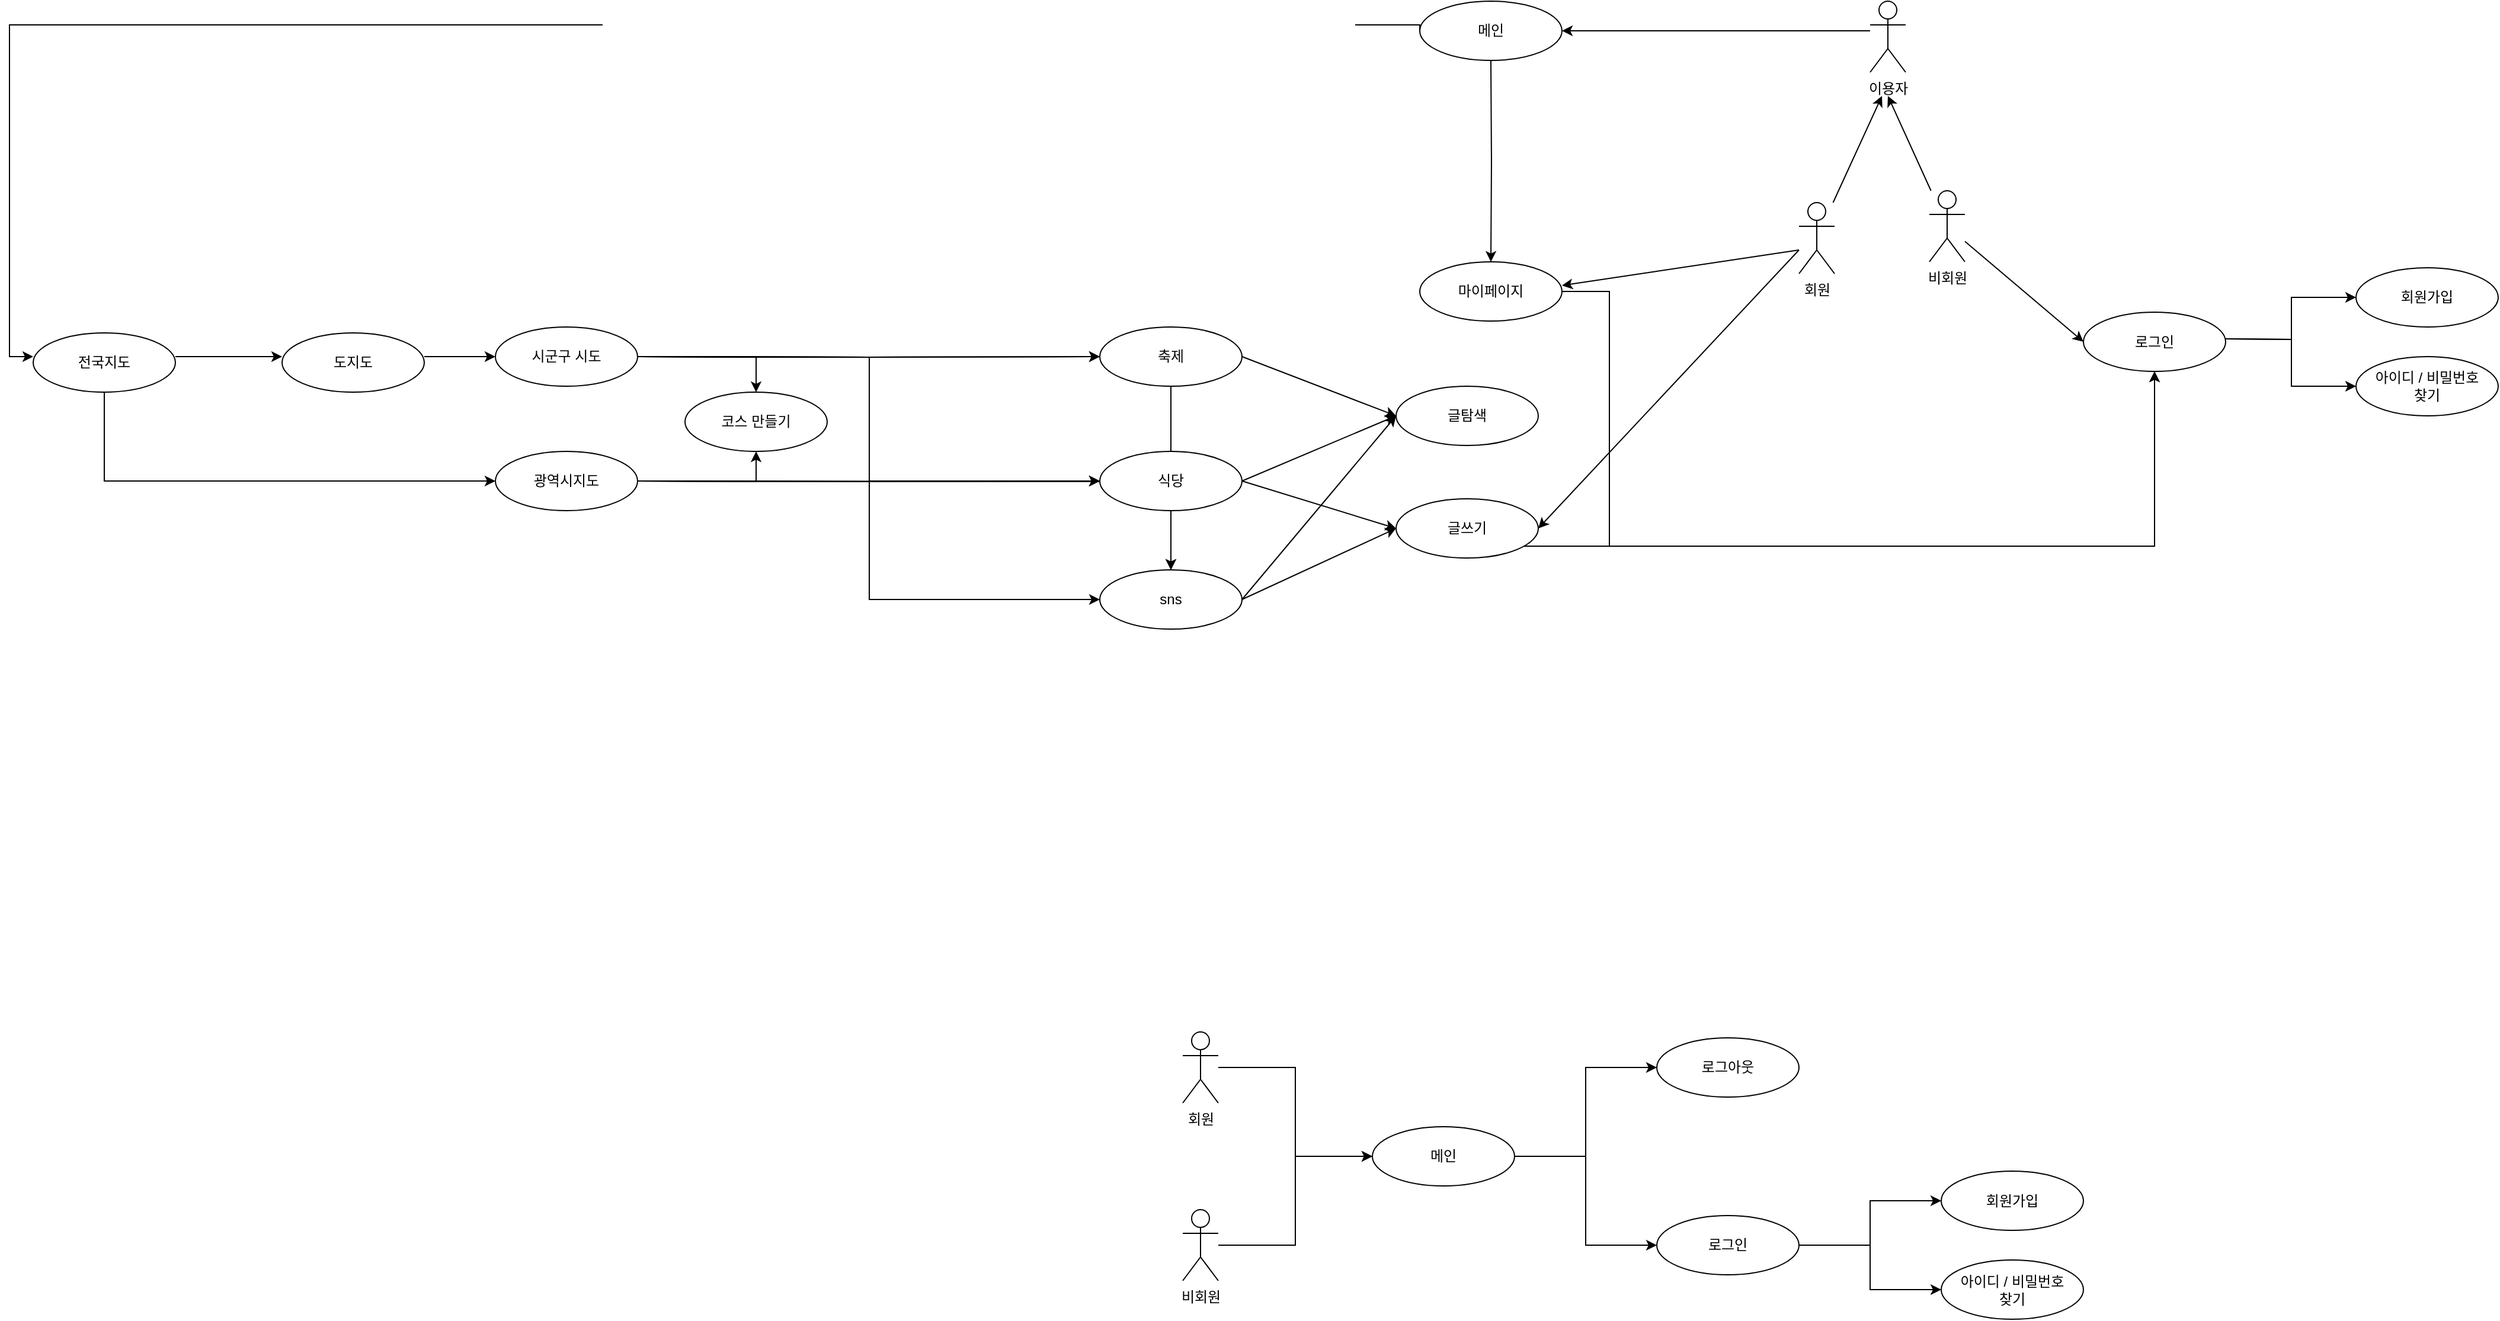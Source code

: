 <mxfile version="21.3.8" type="device">
  <diagram name="페이지-1" id="FJkYnNuwcZ9Sj7oS1rsV">
    <mxGraphModel dx="2390" dy="1327" grid="1" gridSize="10" guides="1" tooltips="1" connect="1" arrows="1" fold="1" page="1" pageScale="1" pageWidth="4681" pageHeight="3300" math="0" shadow="0">
      <root>
        <mxCell id="0" />
        <mxCell id="1" parent="0" />
        <mxCell id="QfG9UjP98lA-rOCOV29d-121" style="edgeStyle=orthogonalEdgeStyle;rounded=0;orthogonalLoop=1;jettySize=auto;html=1;entryX=0;entryY=0.5;entryDx=0;entryDy=0;exitX=0;exitY=0.5;exitDx=0;exitDy=0;" parent="1" source="JOcxVEQmh_a6kJTKSvqY-18" edge="1">
          <mxGeometry relative="1" as="geometry">
            <mxPoint x="1660" y="480" as="sourcePoint" />
            <mxPoint x="430" y="730" as="targetPoint" />
            <Array as="points">
              <mxPoint x="1600" y="450" />
              <mxPoint x="410" y="450" />
              <mxPoint x="410" y="730" />
            </Array>
          </mxGeometry>
        </mxCell>
        <mxCell id="JOcxVEQmh_a6kJTKSvqY-15" style="edgeStyle=orthogonalEdgeStyle;rounded=0;orthogonalLoop=1;jettySize=auto;html=1;entryX=0.5;entryY=0;entryDx=0;entryDy=0;entryPerimeter=0;" edge="1" parent="1" target="JOcxVEQmh_a6kJTKSvqY-17">
          <mxGeometry relative="1" as="geometry">
            <mxPoint x="1660" y="480" as="sourcePoint" />
            <mxPoint x="1660" y="640" as="targetPoint" />
          </mxGeometry>
        </mxCell>
        <mxCell id="QfG9UjP98lA-rOCOV29d-43" style="edgeStyle=orthogonalEdgeStyle;rounded=0;orthogonalLoop=1;jettySize=auto;html=1;entryX=0;entryY=0.5;entryDx=0;entryDy=0;" parent="1" target="QfG9UjP98lA-rOCOV29d-8" edge="1">
          <mxGeometry relative="1" as="geometry">
            <mxPoint x="2280" y="715" as="sourcePoint" />
          </mxGeometry>
        </mxCell>
        <mxCell id="QfG9UjP98lA-rOCOV29d-44" style="edgeStyle=orthogonalEdgeStyle;rounded=0;orthogonalLoop=1;jettySize=auto;html=1;entryX=0;entryY=0.5;entryDx=0;entryDy=0;" parent="1" target="QfG9UjP98lA-rOCOV29d-9" edge="1">
          <mxGeometry relative="1" as="geometry">
            <mxPoint x="2280" y="715" as="sourcePoint" />
          </mxGeometry>
        </mxCell>
        <mxCell id="QfG9UjP98lA-rOCOV29d-20" style="edgeStyle=orthogonalEdgeStyle;rounded=0;orthogonalLoop=1;jettySize=auto;html=1;entryX=0;entryY=0.5;entryDx=0;entryDy=0;" parent="1" edge="1">
          <mxGeometry relative="1" as="geometry">
            <mxPoint x="550" y="730.0" as="sourcePoint" />
            <mxPoint x="640" y="730" as="targetPoint" />
          </mxGeometry>
        </mxCell>
        <mxCell id="QfG9UjP98lA-rOCOV29d-22" style="edgeStyle=orthogonalEdgeStyle;rounded=0;orthogonalLoop=1;jettySize=auto;html=1;entryX=0;entryY=0.5;entryDx=0;entryDy=0;exitX=0.5;exitY=1;exitDx=0;exitDy=0;" parent="1" edge="1">
          <mxGeometry relative="1" as="geometry">
            <Array as="points">
              <mxPoint x="490" y="835" />
            </Array>
            <mxPoint x="490" y="760" as="sourcePoint" />
            <mxPoint x="820" y="835" as="targetPoint" />
          </mxGeometry>
        </mxCell>
        <mxCell id="QfG9UjP98lA-rOCOV29d-8" value="회원가입" style="ellipse;whiteSpace=wrap;html=1;" parent="1" vertex="1">
          <mxGeometry x="2390" y="655" width="120" height="50" as="geometry" />
        </mxCell>
        <mxCell id="QfG9UjP98lA-rOCOV29d-9" value="아이디 / 비밀번호&lt;br&gt;찾기" style="ellipse;whiteSpace=wrap;html=1;" parent="1" vertex="1">
          <mxGeometry x="2390" y="730" width="120" height="50" as="geometry" />
        </mxCell>
        <mxCell id="QfG9UjP98lA-rOCOV29d-27" style="edgeStyle=orthogonalEdgeStyle;rounded=0;orthogonalLoop=1;jettySize=auto;html=1;" parent="1" source="QfG9UjP98lA-rOCOV29d-24" target="QfG9UjP98lA-rOCOV29d-26" edge="1">
          <mxGeometry relative="1" as="geometry" />
        </mxCell>
        <mxCell id="QfG9UjP98lA-rOCOV29d-30" style="edgeStyle=orthogonalEdgeStyle;rounded=0;orthogonalLoop=1;jettySize=auto;html=1;entryX=0;entryY=0.5;entryDx=0;entryDy=0;" parent="1" target="QfG9UjP98lA-rOCOV29d-25" edge="1">
          <mxGeometry relative="1" as="geometry">
            <mxPoint x="940.0" y="835" as="sourcePoint" />
          </mxGeometry>
        </mxCell>
        <mxCell id="QfG9UjP98lA-rOCOV29d-33" style="edgeStyle=orthogonalEdgeStyle;rounded=0;orthogonalLoop=1;jettySize=auto;html=1;" parent="1" target="QfG9UjP98lA-rOCOV29d-25" edge="1">
          <mxGeometry relative="1" as="geometry">
            <mxPoint x="940.0" y="835" as="sourcePoint" />
          </mxGeometry>
        </mxCell>
        <mxCell id="QfG9UjP98lA-rOCOV29d-34" style="edgeStyle=orthogonalEdgeStyle;rounded=0;orthogonalLoop=1;jettySize=auto;html=1;" parent="1" target="QfG9UjP98lA-rOCOV29d-26" edge="1">
          <mxGeometry relative="1" as="geometry">
            <mxPoint x="940.0" y="835.0" as="sourcePoint" />
          </mxGeometry>
        </mxCell>
        <mxCell id="QfG9UjP98lA-rOCOV29d-38" style="edgeStyle=orthogonalEdgeStyle;rounded=0;orthogonalLoop=1;jettySize=auto;html=1;entryX=0.5;entryY=1;entryDx=0;entryDy=0;" parent="1" target="QfG9UjP98lA-rOCOV29d-17" edge="1">
          <mxGeometry relative="1" as="geometry">
            <mxPoint x="940.0" y="835.0" as="sourcePoint" />
          </mxGeometry>
        </mxCell>
        <mxCell id="QfG9UjP98lA-rOCOV29d-29" style="edgeStyle=orthogonalEdgeStyle;rounded=0;orthogonalLoop=1;jettySize=auto;html=1;" parent="1" edge="1">
          <mxGeometry relative="1" as="geometry">
            <mxPoint x="760" y="730.0" as="sourcePoint" />
            <mxPoint x="820" y="730" as="targetPoint" />
          </mxGeometry>
        </mxCell>
        <mxCell id="QfG9UjP98lA-rOCOV29d-18" style="edgeStyle=orthogonalEdgeStyle;rounded=0;orthogonalLoop=1;jettySize=auto;html=1;entryX=0.5;entryY=0;entryDx=0;entryDy=0;" parent="1" target="QfG9UjP98lA-rOCOV29d-17" edge="1">
          <mxGeometry relative="1" as="geometry">
            <mxPoint x="940.0" y="730.0" as="sourcePoint" />
          </mxGeometry>
        </mxCell>
        <mxCell id="QfG9UjP98lA-rOCOV29d-17" value="코스 만들기" style="ellipse;whiteSpace=wrap;html=1;" parent="1" vertex="1">
          <mxGeometry x="980" y="760" width="120" height="50" as="geometry" />
        </mxCell>
        <mxCell id="QfG9UjP98lA-rOCOV29d-96" style="rounded=0;orthogonalLoop=1;jettySize=auto;html=1;entryX=0;entryY=0.5;entryDx=0;entryDy=0;exitX=1;exitY=0.5;exitDx=0;exitDy=0;" parent="1" source="QfG9UjP98lA-rOCOV29d-25" target="QfG9UjP98lA-rOCOV29d-93" edge="1">
          <mxGeometry relative="1" as="geometry" />
        </mxCell>
        <mxCell id="QfG9UjP98lA-rOCOV29d-99" style="rounded=0;orthogonalLoop=1;jettySize=auto;html=1;entryX=0;entryY=0.5;entryDx=0;entryDy=0;exitX=1;exitY=0.5;exitDx=0;exitDy=0;" parent="1" source="QfG9UjP98lA-rOCOV29d-25" target="QfG9UjP98lA-rOCOV29d-92" edge="1">
          <mxGeometry relative="1" as="geometry" />
        </mxCell>
        <mxCell id="QfG9UjP98lA-rOCOV29d-25" value="식당" style="ellipse;whiteSpace=wrap;html=1;" parent="1" vertex="1">
          <mxGeometry x="1330" y="810" width="120" height="50" as="geometry" />
        </mxCell>
        <mxCell id="QfG9UjP98lA-rOCOV29d-97" style="rounded=0;orthogonalLoop=1;jettySize=auto;html=1;entryX=0;entryY=0.5;entryDx=0;entryDy=0;exitX=1;exitY=0.5;exitDx=0;exitDy=0;" parent="1" source="QfG9UjP98lA-rOCOV29d-26" target="QfG9UjP98lA-rOCOV29d-92" edge="1">
          <mxGeometry relative="1" as="geometry" />
        </mxCell>
        <mxCell id="QfG9UjP98lA-rOCOV29d-110" style="rounded=0;orthogonalLoop=1;jettySize=auto;html=1;entryX=0;entryY=0.5;entryDx=0;entryDy=0;exitX=1;exitY=0.5;exitDx=0;exitDy=0;" parent="1" source="QfG9UjP98lA-rOCOV29d-26" target="QfG9UjP98lA-rOCOV29d-93" edge="1">
          <mxGeometry relative="1" as="geometry" />
        </mxCell>
        <mxCell id="QfG9UjP98lA-rOCOV29d-26" value="sns" style="ellipse;whiteSpace=wrap;html=1;" parent="1" vertex="1">
          <mxGeometry x="1330" y="910" width="120" height="50" as="geometry" />
        </mxCell>
        <mxCell id="QfG9UjP98lA-rOCOV29d-31" style="edgeStyle=orthogonalEdgeStyle;rounded=0;orthogonalLoop=1;jettySize=auto;html=1;entryX=0;entryY=0.5;entryDx=0;entryDy=0;" parent="1" target="QfG9UjP98lA-rOCOV29d-25" edge="1">
          <mxGeometry relative="1" as="geometry">
            <mxPoint x="940.0" y="730.0" as="sourcePoint" />
          </mxGeometry>
        </mxCell>
        <mxCell id="QfG9UjP98lA-rOCOV29d-32" style="edgeStyle=orthogonalEdgeStyle;rounded=0;orthogonalLoop=1;jettySize=auto;html=1;entryX=0;entryY=0.5;entryDx=0;entryDy=0;" parent="1" target="QfG9UjP98lA-rOCOV29d-26" edge="1">
          <mxGeometry relative="1" as="geometry">
            <mxPoint x="940.0" y="730.0" as="sourcePoint" />
          </mxGeometry>
        </mxCell>
        <mxCell id="QfG9UjP98lA-rOCOV29d-35" style="edgeStyle=orthogonalEdgeStyle;rounded=0;orthogonalLoop=1;jettySize=auto;html=1;entryX=0;entryY=0.5;entryDx=0;entryDy=0;" parent="1" target="QfG9UjP98lA-rOCOV29d-24" edge="1">
          <mxGeometry relative="1" as="geometry">
            <mxPoint x="940.0" y="730" as="sourcePoint" />
          </mxGeometry>
        </mxCell>
        <mxCell id="QfG9UjP98lA-rOCOV29d-37" value="" style="edgeStyle=orthogonalEdgeStyle;rounded=0;orthogonalLoop=1;jettySize=auto;html=1;" parent="1" target="QfG9UjP98lA-rOCOV29d-24" edge="1">
          <mxGeometry relative="1" as="geometry">
            <mxPoint x="940.0" y="730" as="sourcePoint" />
            <mxPoint x="1390" y="910" as="targetPoint" />
          </mxGeometry>
        </mxCell>
        <mxCell id="QfG9UjP98lA-rOCOV29d-94" style="rounded=0;orthogonalLoop=1;jettySize=auto;html=1;entryX=0;entryY=0.5;entryDx=0;entryDy=0;exitX=1;exitY=0.5;exitDx=0;exitDy=0;" parent="1" source="QfG9UjP98lA-rOCOV29d-24" target="QfG9UjP98lA-rOCOV29d-93" edge="1">
          <mxGeometry relative="1" as="geometry" />
        </mxCell>
        <mxCell id="QfG9UjP98lA-rOCOV29d-24" value="축제" style="ellipse;whiteSpace=wrap;html=1;" parent="1" vertex="1">
          <mxGeometry x="1330" y="705" width="120" height="50" as="geometry" />
        </mxCell>
        <mxCell id="QfG9UjP98lA-rOCOV29d-42" style="edgeStyle=orthogonalEdgeStyle;rounded=0;orthogonalLoop=1;jettySize=auto;html=1;exitX=0.5;exitY=1;exitDx=0;exitDy=0;" parent="1" edge="1">
          <mxGeometry relative="1" as="geometry">
            <mxPoint x="1660" y="700" as="sourcePoint" />
            <mxPoint x="1660" y="700" as="targetPoint" />
          </mxGeometry>
        </mxCell>
        <mxCell id="JOcxVEQmh_a6kJTKSvqY-5" style="rounded=0;orthogonalLoop=1;jettySize=auto;html=1;" edge="1" parent="1" source="QfG9UjP98lA-rOCOV29d-47">
          <mxGeometry relative="1" as="geometry">
            <mxPoint x="1995" y="510" as="targetPoint" />
          </mxGeometry>
        </mxCell>
        <mxCell id="JOcxVEQmh_a6kJTKSvqY-24" style="rounded=0;orthogonalLoop=1;jettySize=auto;html=1;entryX=0;entryY=0.5;entryDx=0;entryDy=0;" edge="1" parent="1" source="QfG9UjP98lA-rOCOV29d-47" target="JOcxVEQmh_a6kJTKSvqY-23">
          <mxGeometry relative="1" as="geometry" />
        </mxCell>
        <mxCell id="QfG9UjP98lA-rOCOV29d-47" value="비회원" style="shape=umlActor;verticalLabelPosition=bottom;verticalAlign=top;html=1;outlineConnect=0;" parent="1" vertex="1">
          <mxGeometry x="2030" y="590" width="30" height="60" as="geometry" />
        </mxCell>
        <mxCell id="JOcxVEQmh_a6kJTKSvqY-26" style="edgeStyle=orthogonalEdgeStyle;rounded=0;orthogonalLoop=1;jettySize=auto;html=1;entryX=0.5;entryY=1;entryDx=0;entryDy=0;" edge="1" parent="1" source="QfG9UjP98lA-rOCOV29d-92" target="JOcxVEQmh_a6kJTKSvqY-23">
          <mxGeometry relative="1" as="geometry">
            <Array as="points">
              <mxPoint x="2220" y="890" />
            </Array>
          </mxGeometry>
        </mxCell>
        <mxCell id="QfG9UjP98lA-rOCOV29d-92" value="글쓰기" style="ellipse;whiteSpace=wrap;html=1;" parent="1" vertex="1">
          <mxGeometry x="1580" y="850" width="120" height="50" as="geometry" />
        </mxCell>
        <mxCell id="QfG9UjP98lA-rOCOV29d-93" value="글탐색" style="ellipse;whiteSpace=wrap;html=1;" parent="1" vertex="1">
          <mxGeometry x="1580" y="755" width="120" height="50" as="geometry" />
        </mxCell>
        <mxCell id="JOcxVEQmh_a6kJTKSvqY-4" style="rounded=0;orthogonalLoop=1;jettySize=auto;html=1;" edge="1" parent="1" source="JOcxVEQmh_a6kJTKSvqY-2">
          <mxGeometry relative="1" as="geometry">
            <mxPoint x="1990" y="510" as="targetPoint" />
          </mxGeometry>
        </mxCell>
        <mxCell id="JOcxVEQmh_a6kJTKSvqY-12" style="rounded=0;orthogonalLoop=1;jettySize=auto;html=1;entryX=1;entryY=0.5;entryDx=0;entryDy=0;" edge="1" parent="1" target="QfG9UjP98lA-rOCOV29d-92">
          <mxGeometry relative="1" as="geometry">
            <mxPoint x="1920" y="640" as="sourcePoint" />
          </mxGeometry>
        </mxCell>
        <mxCell id="JOcxVEQmh_a6kJTKSvqY-16" style="rounded=0;orthogonalLoop=1;jettySize=auto;html=1;entryX=1;entryY=0.5;entryDx=0;entryDy=0;" edge="1" parent="1">
          <mxGeometry relative="1" as="geometry">
            <mxPoint x="1920" y="640" as="sourcePoint" />
            <mxPoint x="1720" y="670" as="targetPoint" />
          </mxGeometry>
        </mxCell>
        <mxCell id="JOcxVEQmh_a6kJTKSvqY-2" value="회원" style="shape=umlActor;verticalLabelPosition=bottom;verticalAlign=top;html=1;outlineConnect=0;" vertex="1" parent="1">
          <mxGeometry x="1920" y="600" width="30" height="60" as="geometry" />
        </mxCell>
        <mxCell id="JOcxVEQmh_a6kJTKSvqY-27" style="edgeStyle=orthogonalEdgeStyle;rounded=0;orthogonalLoop=1;jettySize=auto;html=1;entryX=1;entryY=0.5;entryDx=0;entryDy=0;" edge="1" parent="1" source="JOcxVEQmh_a6kJTKSvqY-3" target="JOcxVEQmh_a6kJTKSvqY-18">
          <mxGeometry relative="1" as="geometry">
            <Array as="points">
              <mxPoint x="1930" y="455" />
              <mxPoint x="1930" y="455" />
            </Array>
          </mxGeometry>
        </mxCell>
        <mxCell id="JOcxVEQmh_a6kJTKSvqY-3" value="이용자" style="shape=umlActor;verticalLabelPosition=bottom;verticalAlign=top;html=1;outlineConnect=0;" vertex="1" parent="1">
          <mxGeometry x="1980" y="430" width="30" height="60" as="geometry" />
        </mxCell>
        <mxCell id="JOcxVEQmh_a6kJTKSvqY-25" style="edgeStyle=orthogonalEdgeStyle;rounded=0;orthogonalLoop=1;jettySize=auto;html=1;entryX=0.5;entryY=1;entryDx=0;entryDy=0;exitX=1;exitY=0.5;exitDx=0;exitDy=0;" edge="1" parent="1" source="JOcxVEQmh_a6kJTKSvqY-17" target="JOcxVEQmh_a6kJTKSvqY-23">
          <mxGeometry relative="1" as="geometry">
            <Array as="points">
              <mxPoint x="1760" y="675" />
              <mxPoint x="1760" y="890" />
              <mxPoint x="2220" y="890" />
            </Array>
          </mxGeometry>
        </mxCell>
        <mxCell id="JOcxVEQmh_a6kJTKSvqY-17" value="마이페이지" style="ellipse;whiteSpace=wrap;html=1;" vertex="1" parent="1">
          <mxGeometry x="1600" y="650" width="120" height="50" as="geometry" />
        </mxCell>
        <mxCell id="JOcxVEQmh_a6kJTKSvqY-18" value="메인" style="ellipse;whiteSpace=wrap;html=1;" vertex="1" parent="1">
          <mxGeometry x="1600" y="430" width="120" height="50" as="geometry" />
        </mxCell>
        <mxCell id="JOcxVEQmh_a6kJTKSvqY-19" value="전국지도" style="ellipse;whiteSpace=wrap;html=1;" vertex="1" parent="1">
          <mxGeometry x="430" y="710" width="120" height="50" as="geometry" />
        </mxCell>
        <mxCell id="JOcxVEQmh_a6kJTKSvqY-20" value="도지도" style="ellipse;whiteSpace=wrap;html=1;" vertex="1" parent="1">
          <mxGeometry x="640" y="710" width="120" height="50" as="geometry" />
        </mxCell>
        <mxCell id="JOcxVEQmh_a6kJTKSvqY-21" value="시군구 시도" style="ellipse;whiteSpace=wrap;html=1;" vertex="1" parent="1">
          <mxGeometry x="820" y="705" width="120" height="50" as="geometry" />
        </mxCell>
        <mxCell id="JOcxVEQmh_a6kJTKSvqY-22" value="광역시지도" style="ellipse;whiteSpace=wrap;html=1;" vertex="1" parent="1">
          <mxGeometry x="820" y="810" width="120" height="50" as="geometry" />
        </mxCell>
        <mxCell id="JOcxVEQmh_a6kJTKSvqY-23" value="로그인" style="ellipse;whiteSpace=wrap;html=1;" vertex="1" parent="1">
          <mxGeometry x="2160" y="692.5" width="120" height="50" as="geometry" />
        </mxCell>
        <mxCell id="JOcxVEQmh_a6kJTKSvqY-37" style="edgeStyle=orthogonalEdgeStyle;rounded=0;orthogonalLoop=1;jettySize=auto;html=1;entryX=0;entryY=0.5;entryDx=0;entryDy=0;" edge="1" parent="1" source="JOcxVEQmh_a6kJTKSvqY-29" target="JOcxVEQmh_a6kJTKSvqY-34">
          <mxGeometry relative="1" as="geometry" />
        </mxCell>
        <mxCell id="JOcxVEQmh_a6kJTKSvqY-29" value="회원" style="shape=umlActor;verticalLabelPosition=bottom;verticalAlign=top;html=1;outlineConnect=0;" vertex="1" parent="1">
          <mxGeometry x="1400" y="1300" width="30" height="60" as="geometry" />
        </mxCell>
        <mxCell id="JOcxVEQmh_a6kJTKSvqY-36" style="edgeStyle=orthogonalEdgeStyle;rounded=0;orthogonalLoop=1;jettySize=auto;html=1;entryX=0;entryY=0.5;entryDx=0;entryDy=0;" edge="1" parent="1" source="JOcxVEQmh_a6kJTKSvqY-30" target="JOcxVEQmh_a6kJTKSvqY-34">
          <mxGeometry relative="1" as="geometry" />
        </mxCell>
        <mxCell id="JOcxVEQmh_a6kJTKSvqY-30" value="비회원" style="shape=umlActor;verticalLabelPosition=bottom;verticalAlign=top;html=1;outlineConnect=0;" vertex="1" parent="1">
          <mxGeometry x="1400" y="1450" width="30" height="60" as="geometry" />
        </mxCell>
        <mxCell id="JOcxVEQmh_a6kJTKSvqY-40" style="edgeStyle=orthogonalEdgeStyle;rounded=0;orthogonalLoop=1;jettySize=auto;html=1;entryX=0;entryY=0.5;entryDx=0;entryDy=0;" edge="1" parent="1" source="JOcxVEQmh_a6kJTKSvqY-31" target="JOcxVEQmh_a6kJTKSvqY-32">
          <mxGeometry relative="1" as="geometry" />
        </mxCell>
        <mxCell id="JOcxVEQmh_a6kJTKSvqY-41" style="edgeStyle=orthogonalEdgeStyle;rounded=0;orthogonalLoop=1;jettySize=auto;html=1;entryX=0;entryY=0.5;entryDx=0;entryDy=0;" edge="1" parent="1" source="JOcxVEQmh_a6kJTKSvqY-31" target="JOcxVEQmh_a6kJTKSvqY-33">
          <mxGeometry relative="1" as="geometry" />
        </mxCell>
        <mxCell id="JOcxVEQmh_a6kJTKSvqY-31" value="로그인" style="ellipse;whiteSpace=wrap;html=1;" vertex="1" parent="1">
          <mxGeometry x="1800" y="1455" width="120" height="50" as="geometry" />
        </mxCell>
        <mxCell id="JOcxVEQmh_a6kJTKSvqY-32" value="아이디 / 비밀번호&lt;br&gt;찾기" style="ellipse;whiteSpace=wrap;html=1;" vertex="1" parent="1">
          <mxGeometry x="2040" y="1492.5" width="120" height="50" as="geometry" />
        </mxCell>
        <mxCell id="JOcxVEQmh_a6kJTKSvqY-33" value="회원가입" style="ellipse;whiteSpace=wrap;html=1;" vertex="1" parent="1">
          <mxGeometry x="2040" y="1417.5" width="120" height="50" as="geometry" />
        </mxCell>
        <mxCell id="JOcxVEQmh_a6kJTKSvqY-38" style="edgeStyle=orthogonalEdgeStyle;rounded=0;orthogonalLoop=1;jettySize=auto;html=1;entryX=0;entryY=0.5;entryDx=0;entryDy=0;" edge="1" parent="1" source="JOcxVEQmh_a6kJTKSvqY-34" target="JOcxVEQmh_a6kJTKSvqY-35">
          <mxGeometry relative="1" as="geometry" />
        </mxCell>
        <mxCell id="JOcxVEQmh_a6kJTKSvqY-39" style="edgeStyle=orthogonalEdgeStyle;rounded=0;orthogonalLoop=1;jettySize=auto;html=1;entryX=0;entryY=0.5;entryDx=0;entryDy=0;" edge="1" parent="1" source="JOcxVEQmh_a6kJTKSvqY-34" target="JOcxVEQmh_a6kJTKSvqY-31">
          <mxGeometry relative="1" as="geometry" />
        </mxCell>
        <mxCell id="JOcxVEQmh_a6kJTKSvqY-34" value="메인" style="ellipse;whiteSpace=wrap;html=1;" vertex="1" parent="1">
          <mxGeometry x="1560" y="1380" width="120" height="50" as="geometry" />
        </mxCell>
        <mxCell id="JOcxVEQmh_a6kJTKSvqY-35" value="로그아웃" style="ellipse;whiteSpace=wrap;html=1;" vertex="1" parent="1">
          <mxGeometry x="1800" y="1305" width="120" height="50" as="geometry" />
        </mxCell>
      </root>
    </mxGraphModel>
  </diagram>
</mxfile>
